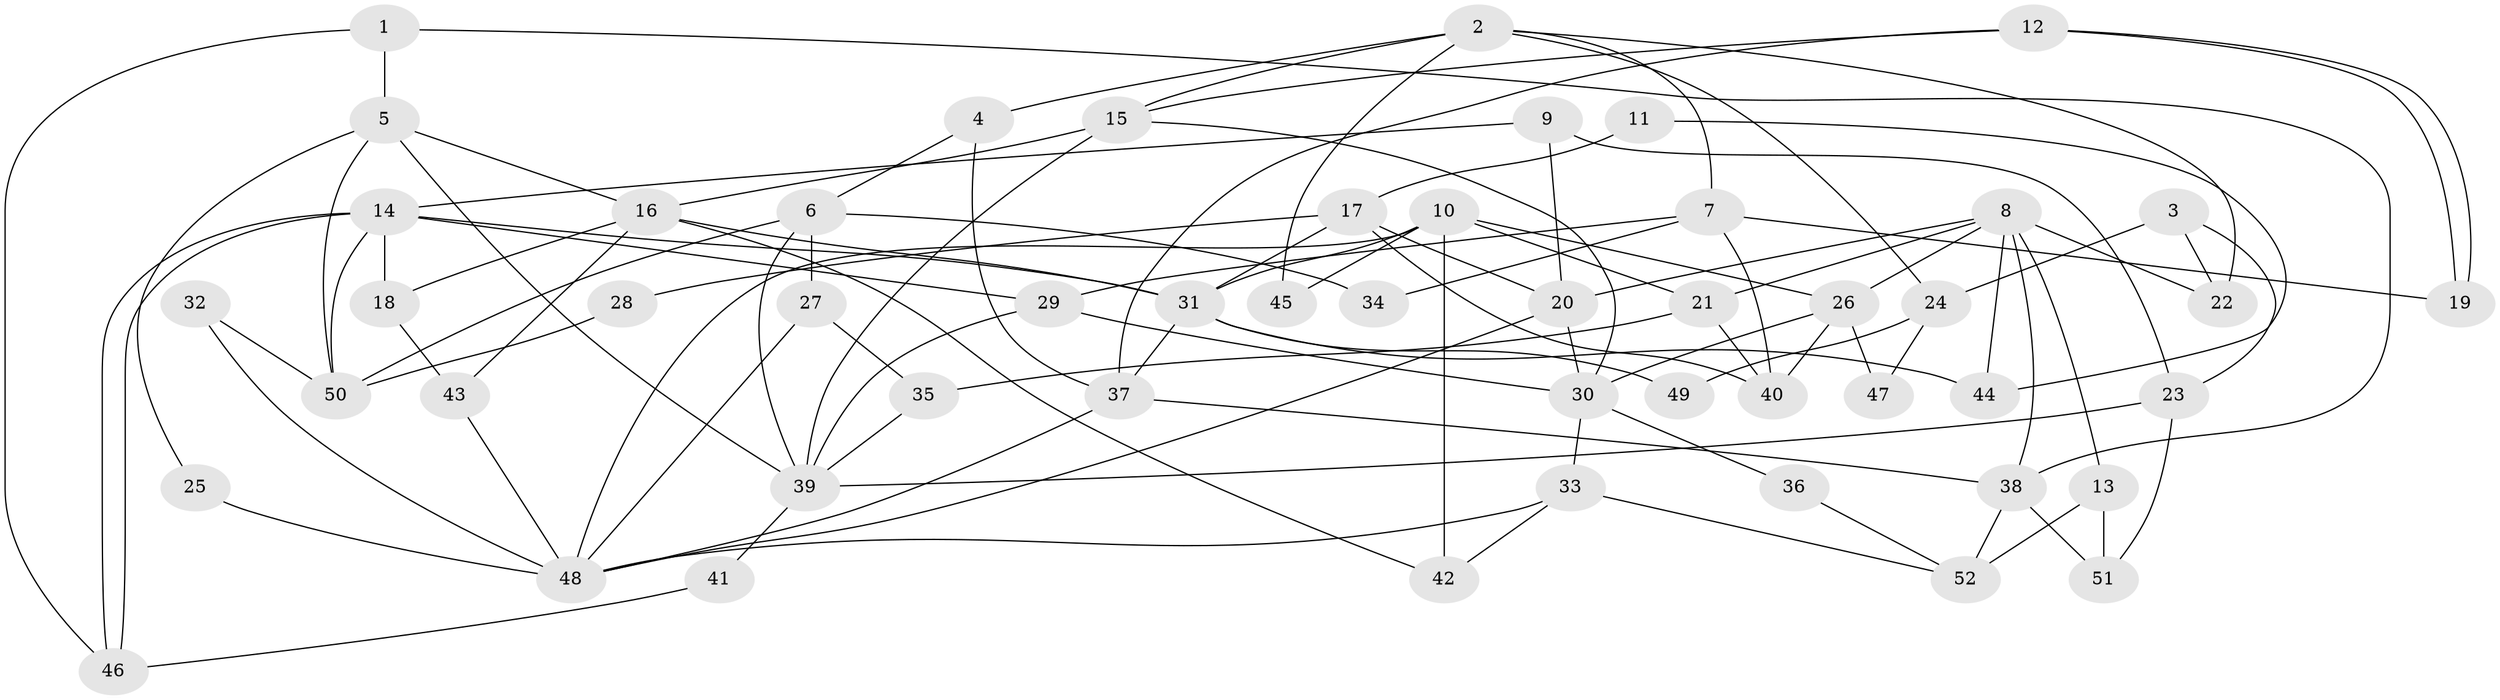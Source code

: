 // Generated by graph-tools (version 1.1) at 2025/50/03/09/25 04:50:40]
// undirected, 52 vertices, 104 edges
graph export_dot {
graph [start="1"]
  node [color=gray90,style=filled];
  1;
  2;
  3;
  4;
  5;
  6;
  7;
  8;
  9;
  10;
  11;
  12;
  13;
  14;
  15;
  16;
  17;
  18;
  19;
  20;
  21;
  22;
  23;
  24;
  25;
  26;
  27;
  28;
  29;
  30;
  31;
  32;
  33;
  34;
  35;
  36;
  37;
  38;
  39;
  40;
  41;
  42;
  43;
  44;
  45;
  46;
  47;
  48;
  49;
  50;
  51;
  52;
  1 -- 38;
  1 -- 5;
  1 -- 46;
  2 -- 15;
  2 -- 4;
  2 -- 7;
  2 -- 22;
  2 -- 24;
  2 -- 45;
  3 -- 22;
  3 -- 23;
  3 -- 24;
  4 -- 37;
  4 -- 6;
  5 -- 39;
  5 -- 16;
  5 -- 25;
  5 -- 50;
  6 -- 39;
  6 -- 50;
  6 -- 27;
  6 -- 34;
  7 -- 40;
  7 -- 19;
  7 -- 29;
  7 -- 34;
  8 -- 20;
  8 -- 21;
  8 -- 13;
  8 -- 22;
  8 -- 26;
  8 -- 38;
  8 -- 44;
  9 -- 14;
  9 -- 20;
  9 -- 23;
  10 -- 26;
  10 -- 42;
  10 -- 21;
  10 -- 31;
  10 -- 45;
  10 -- 48;
  11 -- 44;
  11 -- 17;
  12 -- 37;
  12 -- 19;
  12 -- 19;
  12 -- 15;
  13 -- 51;
  13 -- 52;
  14 -- 31;
  14 -- 46;
  14 -- 46;
  14 -- 18;
  14 -- 29;
  14 -- 50;
  15 -- 16;
  15 -- 30;
  15 -- 39;
  16 -- 43;
  16 -- 31;
  16 -- 18;
  16 -- 42;
  17 -- 31;
  17 -- 40;
  17 -- 20;
  17 -- 28;
  18 -- 43;
  20 -- 30;
  20 -- 48;
  21 -- 35;
  21 -- 40;
  23 -- 39;
  23 -- 51;
  24 -- 47;
  24 -- 49;
  25 -- 48;
  26 -- 30;
  26 -- 40;
  26 -- 47;
  27 -- 48;
  27 -- 35;
  28 -- 50;
  29 -- 30;
  29 -- 39;
  30 -- 33;
  30 -- 36;
  31 -- 37;
  31 -- 44;
  31 -- 49;
  32 -- 50;
  32 -- 48;
  33 -- 48;
  33 -- 42;
  33 -- 52;
  35 -- 39;
  36 -- 52;
  37 -- 48;
  37 -- 38;
  38 -- 52;
  38 -- 51;
  39 -- 41;
  41 -- 46;
  43 -- 48;
}
